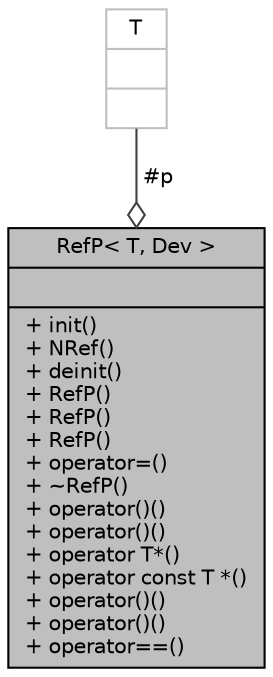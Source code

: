 digraph "RefP&lt; T, Dev &gt;"
{
 // INTERACTIVE_SVG=YES
  bgcolor="transparent";
  edge [fontname="Helvetica",fontsize="10",labelfontname="Helvetica",labelfontsize="10"];
  node [fontname="Helvetica",fontsize="10",shape=record];
  Node115 [label="{RefP\< T, Dev \>\n||+ init()\l+ NRef()\l+ deinit()\l+ RefP()\l+ RefP()\l+ RefP()\l+ operator=()\l+ ~RefP()\l+ operator()()\l+ operator()()\l+ operator T*()\l+ operator const T *()\l+ operator()()\l+ operator()()\l+ operator==()\l}",height=0.2,width=0.4,color="black", fillcolor="grey75", style="filled", fontcolor="black"];
  Node116 -> Node115 [color="grey25",fontsize="10",style="solid",label=" #p" ,arrowhead="odiamond",fontname="Helvetica"];
  Node116 [label="{T\n||}",height=0.2,width=0.4,color="grey75"];
}

